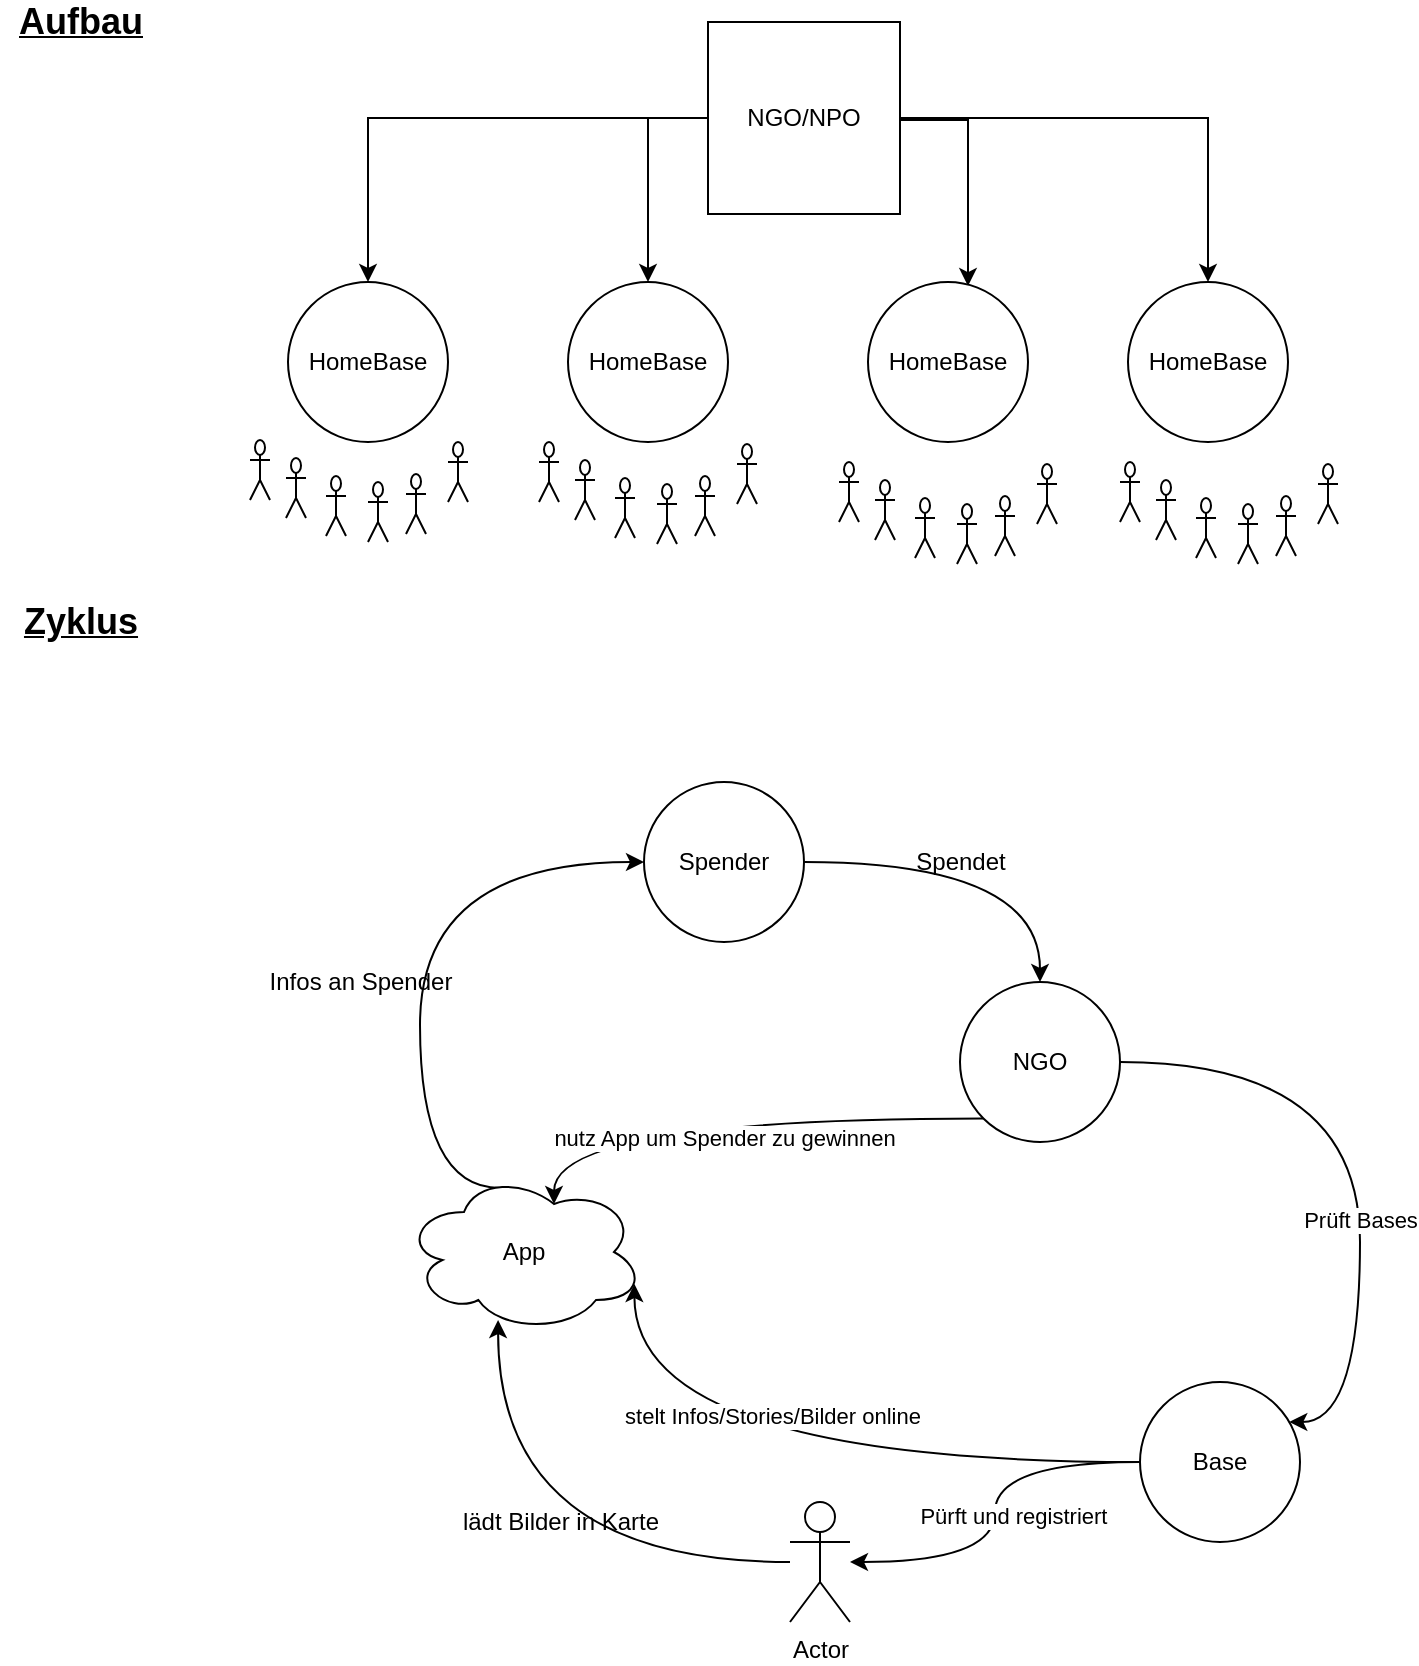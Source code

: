 <mxfile version="17.4.0" type="device"><diagram id="vb3jK253EbeHsrnJpRCn" name="Page-1"><mxGraphModel dx="1422" dy="705" grid="1" gridSize="10" guides="1" tooltips="1" connect="1" arrows="1" fold="1" page="1" pageScale="1" pageWidth="827" pageHeight="1169" math="0" shadow="0"><root><mxCell id="0"/><mxCell id="1" parent="0"/><mxCell id="FfaDYYnqMwmOrpoc7d9G-9" style="edgeStyle=orthogonalEdgeStyle;rounded=0;orthogonalLoop=1;jettySize=auto;html=1;entryX=0.5;entryY=0;entryDx=0;entryDy=0;" edge="1" parent="1" source="FfaDYYnqMwmOrpoc7d9G-1" target="FfaDYYnqMwmOrpoc7d9G-2"><mxGeometry relative="1" as="geometry"/></mxCell><mxCell id="FfaDYYnqMwmOrpoc7d9G-10" style="edgeStyle=orthogonalEdgeStyle;rounded=0;orthogonalLoop=1;jettySize=auto;html=1;entryX=0.5;entryY=0;entryDx=0;entryDy=0;" edge="1" parent="1" source="FfaDYYnqMwmOrpoc7d9G-1" target="FfaDYYnqMwmOrpoc7d9G-6"><mxGeometry relative="1" as="geometry"><Array as="points"><mxPoint x="344" y="78"/></Array></mxGeometry></mxCell><mxCell id="FfaDYYnqMwmOrpoc7d9G-11" style="edgeStyle=orthogonalEdgeStyle;rounded=0;orthogonalLoop=1;jettySize=auto;html=1;entryX=0.625;entryY=0.038;entryDx=0;entryDy=0;entryPerimeter=0;" edge="1" parent="1"><mxGeometry relative="1" as="geometry"><mxPoint x="470" y="79" as="sourcePoint"/><mxPoint x="504" y="162.04" as="targetPoint"/><Array as="points"><mxPoint x="504" y="79"/></Array></mxGeometry></mxCell><mxCell id="FfaDYYnqMwmOrpoc7d9G-12" style="edgeStyle=orthogonalEdgeStyle;rounded=0;orthogonalLoop=1;jettySize=auto;html=1;entryX=0.5;entryY=0;entryDx=0;entryDy=0;" edge="1" parent="1" source="FfaDYYnqMwmOrpoc7d9G-1" target="FfaDYYnqMwmOrpoc7d9G-8"><mxGeometry relative="1" as="geometry"/></mxCell><mxCell id="FfaDYYnqMwmOrpoc7d9G-1" value="NGO/NPO" style="whiteSpace=wrap;html=1;aspect=fixed;" vertex="1" parent="1"><mxGeometry x="374" y="30" width="96" height="96" as="geometry"/></mxCell><mxCell id="FfaDYYnqMwmOrpoc7d9G-2" value="HomeBase" style="ellipse;whiteSpace=wrap;html=1;aspect=fixed;" vertex="1" parent="1"><mxGeometry x="164" y="160" width="80" height="80" as="geometry"/></mxCell><mxCell id="FfaDYYnqMwmOrpoc7d9G-6" value="HomeBase" style="ellipse;whiteSpace=wrap;html=1;aspect=fixed;" vertex="1" parent="1"><mxGeometry x="304" y="160" width="80" height="80" as="geometry"/></mxCell><mxCell id="FfaDYYnqMwmOrpoc7d9G-7" value="HomeBase" style="ellipse;whiteSpace=wrap;html=1;aspect=fixed;" vertex="1" parent="1"><mxGeometry x="454" y="160" width="80" height="80" as="geometry"/></mxCell><mxCell id="FfaDYYnqMwmOrpoc7d9G-8" value="HomeBase" style="ellipse;whiteSpace=wrap;html=1;aspect=fixed;" vertex="1" parent="1"><mxGeometry x="584" y="160" width="80" height="80" as="geometry"/></mxCell><mxCell id="FfaDYYnqMwmOrpoc7d9G-23" value="" style="group" vertex="1" connectable="0" parent="1"><mxGeometry x="145" y="239" width="109" height="51" as="geometry"/></mxCell><mxCell id="FfaDYYnqMwmOrpoc7d9G-14" value="" style="shape=umlActor;verticalLabelPosition=bottom;verticalAlign=top;html=1;outlineConnect=0;" vertex="1" parent="FfaDYYnqMwmOrpoc7d9G-23"><mxGeometry x="18" y="9" width="10" height="30" as="geometry"/></mxCell><mxCell id="FfaDYYnqMwmOrpoc7d9G-15" value="" style="shape=umlActor;verticalLabelPosition=bottom;verticalAlign=top;html=1;outlineConnect=0;" vertex="1" parent="FfaDYYnqMwmOrpoc7d9G-23"><mxGeometry x="59" y="21" width="10" height="30" as="geometry"/></mxCell><mxCell id="FfaDYYnqMwmOrpoc7d9G-16" value="" style="shape=umlActor;verticalLabelPosition=bottom;verticalAlign=top;html=1;outlineConnect=0;" vertex="1" parent="FfaDYYnqMwmOrpoc7d9G-23"><mxGeometry x="78" y="17" width="10" height="30" as="geometry"/></mxCell><mxCell id="FfaDYYnqMwmOrpoc7d9G-17" value="" style="shape=umlActor;verticalLabelPosition=bottom;verticalAlign=top;html=1;outlineConnect=0;" vertex="1" parent="FfaDYYnqMwmOrpoc7d9G-23"><mxGeometry x="99" y="1" width="10" height="30" as="geometry"/></mxCell><mxCell id="FfaDYYnqMwmOrpoc7d9G-18" value="" style="shape=umlActor;verticalLabelPosition=bottom;verticalAlign=top;html=1;outlineConnect=0;" vertex="1" parent="FfaDYYnqMwmOrpoc7d9G-23"><mxGeometry width="10" height="30" as="geometry"/></mxCell><mxCell id="FfaDYYnqMwmOrpoc7d9G-19" value="" style="shape=umlActor;verticalLabelPosition=bottom;verticalAlign=top;html=1;outlineConnect=0;" vertex="1" parent="FfaDYYnqMwmOrpoc7d9G-23"><mxGeometry x="38" y="18" width="10" height="30" as="geometry"/></mxCell><mxCell id="FfaDYYnqMwmOrpoc7d9G-24" value="" style="group" vertex="1" connectable="0" parent="1"><mxGeometry x="289.5" y="240" width="109" height="51" as="geometry"/></mxCell><mxCell id="FfaDYYnqMwmOrpoc7d9G-25" value="" style="shape=umlActor;verticalLabelPosition=bottom;verticalAlign=top;html=1;outlineConnect=0;" vertex="1" parent="FfaDYYnqMwmOrpoc7d9G-24"><mxGeometry x="18" y="9" width="10" height="30" as="geometry"/></mxCell><mxCell id="FfaDYYnqMwmOrpoc7d9G-26" value="" style="shape=umlActor;verticalLabelPosition=bottom;verticalAlign=top;html=1;outlineConnect=0;" vertex="1" parent="FfaDYYnqMwmOrpoc7d9G-24"><mxGeometry x="59" y="21" width="10" height="30" as="geometry"/></mxCell><mxCell id="FfaDYYnqMwmOrpoc7d9G-27" value="" style="shape=umlActor;verticalLabelPosition=bottom;verticalAlign=top;html=1;outlineConnect=0;" vertex="1" parent="FfaDYYnqMwmOrpoc7d9G-24"><mxGeometry x="78" y="17" width="10" height="30" as="geometry"/></mxCell><mxCell id="FfaDYYnqMwmOrpoc7d9G-28" value="" style="shape=umlActor;verticalLabelPosition=bottom;verticalAlign=top;html=1;outlineConnect=0;" vertex="1" parent="FfaDYYnqMwmOrpoc7d9G-24"><mxGeometry x="99" y="1" width="10" height="30" as="geometry"/></mxCell><mxCell id="FfaDYYnqMwmOrpoc7d9G-29" value="" style="shape=umlActor;verticalLabelPosition=bottom;verticalAlign=top;html=1;outlineConnect=0;" vertex="1" parent="FfaDYYnqMwmOrpoc7d9G-24"><mxGeometry width="10" height="30" as="geometry"/></mxCell><mxCell id="FfaDYYnqMwmOrpoc7d9G-30" value="" style="shape=umlActor;verticalLabelPosition=bottom;verticalAlign=top;html=1;outlineConnect=0;" vertex="1" parent="FfaDYYnqMwmOrpoc7d9G-24"><mxGeometry x="38" y="18" width="10" height="30" as="geometry"/></mxCell><mxCell id="FfaDYYnqMwmOrpoc7d9G-31" value="" style="group" vertex="1" connectable="0" parent="1"><mxGeometry x="439.5" y="250" width="109" height="51" as="geometry"/></mxCell><mxCell id="FfaDYYnqMwmOrpoc7d9G-32" value="" style="shape=umlActor;verticalLabelPosition=bottom;verticalAlign=top;html=1;outlineConnect=0;" vertex="1" parent="FfaDYYnqMwmOrpoc7d9G-31"><mxGeometry x="18" y="9" width="10" height="30" as="geometry"/></mxCell><mxCell id="FfaDYYnqMwmOrpoc7d9G-33" value="" style="shape=umlActor;verticalLabelPosition=bottom;verticalAlign=top;html=1;outlineConnect=0;" vertex="1" parent="FfaDYYnqMwmOrpoc7d9G-31"><mxGeometry x="59" y="21" width="10" height="30" as="geometry"/></mxCell><mxCell id="FfaDYYnqMwmOrpoc7d9G-34" value="" style="shape=umlActor;verticalLabelPosition=bottom;verticalAlign=top;html=1;outlineConnect=0;" vertex="1" parent="FfaDYYnqMwmOrpoc7d9G-31"><mxGeometry x="78" y="17" width="10" height="30" as="geometry"/></mxCell><mxCell id="FfaDYYnqMwmOrpoc7d9G-35" value="" style="shape=umlActor;verticalLabelPosition=bottom;verticalAlign=top;html=1;outlineConnect=0;" vertex="1" parent="FfaDYYnqMwmOrpoc7d9G-31"><mxGeometry x="99" y="1" width="10" height="30" as="geometry"/></mxCell><mxCell id="FfaDYYnqMwmOrpoc7d9G-36" value="" style="shape=umlActor;verticalLabelPosition=bottom;verticalAlign=top;html=1;outlineConnect=0;" vertex="1" parent="FfaDYYnqMwmOrpoc7d9G-31"><mxGeometry width="10" height="30" as="geometry"/></mxCell><mxCell id="FfaDYYnqMwmOrpoc7d9G-37" value="" style="shape=umlActor;verticalLabelPosition=bottom;verticalAlign=top;html=1;outlineConnect=0;" vertex="1" parent="FfaDYYnqMwmOrpoc7d9G-31"><mxGeometry x="38" y="18" width="10" height="30" as="geometry"/></mxCell><mxCell id="FfaDYYnqMwmOrpoc7d9G-38" value="" style="group" vertex="1" connectable="0" parent="1"><mxGeometry x="580" y="250" width="109" height="51" as="geometry"/></mxCell><mxCell id="FfaDYYnqMwmOrpoc7d9G-39" value="" style="shape=umlActor;verticalLabelPosition=bottom;verticalAlign=top;html=1;outlineConnect=0;" vertex="1" parent="FfaDYYnqMwmOrpoc7d9G-38"><mxGeometry x="18" y="9" width="10" height="30" as="geometry"/></mxCell><mxCell id="FfaDYYnqMwmOrpoc7d9G-40" value="" style="shape=umlActor;verticalLabelPosition=bottom;verticalAlign=top;html=1;outlineConnect=0;" vertex="1" parent="FfaDYYnqMwmOrpoc7d9G-38"><mxGeometry x="59" y="21" width="10" height="30" as="geometry"/></mxCell><mxCell id="FfaDYYnqMwmOrpoc7d9G-41" value="" style="shape=umlActor;verticalLabelPosition=bottom;verticalAlign=top;html=1;outlineConnect=0;" vertex="1" parent="FfaDYYnqMwmOrpoc7d9G-38"><mxGeometry x="78" y="17" width="10" height="30" as="geometry"/></mxCell><mxCell id="FfaDYYnqMwmOrpoc7d9G-42" value="" style="shape=umlActor;verticalLabelPosition=bottom;verticalAlign=top;html=1;outlineConnect=0;" vertex="1" parent="FfaDYYnqMwmOrpoc7d9G-38"><mxGeometry x="99" y="1" width="10" height="30" as="geometry"/></mxCell><mxCell id="FfaDYYnqMwmOrpoc7d9G-43" value="" style="shape=umlActor;verticalLabelPosition=bottom;verticalAlign=top;html=1;outlineConnect=0;" vertex="1" parent="FfaDYYnqMwmOrpoc7d9G-38"><mxGeometry width="10" height="30" as="geometry"/></mxCell><mxCell id="FfaDYYnqMwmOrpoc7d9G-44" value="" style="shape=umlActor;verticalLabelPosition=bottom;verticalAlign=top;html=1;outlineConnect=0;" vertex="1" parent="FfaDYYnqMwmOrpoc7d9G-38"><mxGeometry x="38" y="18" width="10" height="30" as="geometry"/></mxCell><mxCell id="FfaDYYnqMwmOrpoc7d9G-45" value="&lt;font style=&quot;font-size: 18px&quot;&gt;&lt;u&gt;&lt;b&gt;Aufbau&lt;/b&gt;&lt;/u&gt;&lt;/font&gt;" style="text;html=1;align=center;verticalAlign=middle;resizable=0;points=[];autosize=1;strokeColor=none;fillColor=none;" vertex="1" parent="1"><mxGeometry x="20" y="20" width="80" height="20" as="geometry"/></mxCell><mxCell id="FfaDYYnqMwmOrpoc7d9G-46" value="&lt;font style=&quot;font-size: 18px&quot;&gt;&lt;u&gt;&lt;b&gt;Zyklus&lt;/b&gt;&lt;/u&gt;&lt;/font&gt;" style="text;html=1;align=center;verticalAlign=middle;resizable=0;points=[];autosize=1;strokeColor=none;fillColor=none;" vertex="1" parent="1"><mxGeometry x="25" y="320" width="70" height="20" as="geometry"/></mxCell><mxCell id="FfaDYYnqMwmOrpoc7d9G-50" style="edgeStyle=orthogonalEdgeStyle;rounded=0;orthogonalLoop=1;jettySize=auto;html=1;entryX=0.5;entryY=0;entryDx=0;entryDy=0;elbow=vertical;curved=1;" edge="1" parent="1" source="FfaDYYnqMwmOrpoc7d9G-48" target="FfaDYYnqMwmOrpoc7d9G-49"><mxGeometry relative="1" as="geometry"/></mxCell><mxCell id="FfaDYYnqMwmOrpoc7d9G-48" value="Spender" style="ellipse;whiteSpace=wrap;html=1;aspect=fixed;" vertex="1" parent="1"><mxGeometry x="342" y="410" width="80" height="80" as="geometry"/></mxCell><mxCell id="FfaDYYnqMwmOrpoc7d9G-55" style="edgeStyle=orthogonalEdgeStyle;curved=1;rounded=0;orthogonalLoop=1;jettySize=auto;html=1;elbow=vertical;" edge="1" parent="1" source="FfaDYYnqMwmOrpoc7d9G-49" target="FfaDYYnqMwmOrpoc7d9G-54"><mxGeometry relative="1" as="geometry"><Array as="points"><mxPoint x="700" y="550"/><mxPoint x="700" y="730"/></Array></mxGeometry></mxCell><mxCell id="FfaDYYnqMwmOrpoc7d9G-56" value="Prüft Bases" style="edgeLabel;html=1;align=center;verticalAlign=middle;resizable=0;points=[];" vertex="1" connectable="0" parent="FfaDYYnqMwmOrpoc7d9G-55"><mxGeometry x="-0.292" y="-11" relative="1" as="geometry"><mxPoint x="1" y="68" as="offset"/></mxGeometry></mxCell><mxCell id="FfaDYYnqMwmOrpoc7d9G-67" style="edgeStyle=orthogonalEdgeStyle;curved=1;rounded=0;orthogonalLoop=1;jettySize=auto;html=1;exitX=0;exitY=1;exitDx=0;exitDy=0;entryX=0.625;entryY=0.2;entryDx=0;entryDy=0;entryPerimeter=0;elbow=vertical;" edge="1" parent="1" source="FfaDYYnqMwmOrpoc7d9G-49" target="FfaDYYnqMwmOrpoc7d9G-64"><mxGeometry relative="1" as="geometry"/></mxCell><mxCell id="FfaDYYnqMwmOrpoc7d9G-68" value="nutz App um Spender zu gewinnen" style="edgeLabel;html=1;align=center;verticalAlign=middle;resizable=0;points=[];" vertex="1" connectable="0" parent="FfaDYYnqMwmOrpoc7d9G-67"><mxGeometry x="0.008" y="9" relative="1" as="geometry"><mxPoint as="offset"/></mxGeometry></mxCell><mxCell id="FfaDYYnqMwmOrpoc7d9G-49" value="NGO" style="ellipse;whiteSpace=wrap;html=1;aspect=fixed;" vertex="1" parent="1"><mxGeometry x="500" y="510" width="80" height="80" as="geometry"/></mxCell><mxCell id="FfaDYYnqMwmOrpoc7d9G-53" value="Spendet" style="text;html=1;align=center;verticalAlign=middle;resizable=0;points=[];autosize=1;strokeColor=none;fillColor=none;" vertex="1" parent="1"><mxGeometry x="470" y="440" width="60" height="20" as="geometry"/></mxCell><mxCell id="FfaDYYnqMwmOrpoc7d9G-58" style="edgeStyle=orthogonalEdgeStyle;curved=1;rounded=0;orthogonalLoop=1;jettySize=auto;html=1;elbow=vertical;" edge="1" parent="1" source="FfaDYYnqMwmOrpoc7d9G-54" target="FfaDYYnqMwmOrpoc7d9G-57"><mxGeometry relative="1" as="geometry"/></mxCell><mxCell id="FfaDYYnqMwmOrpoc7d9G-59" value="Pürft und registriert&amp;nbsp;" style="edgeLabel;html=1;align=center;verticalAlign=middle;resizable=0;points=[];" vertex="1" connectable="0" parent="FfaDYYnqMwmOrpoc7d9G-58"><mxGeometry x="0.023" y="10" relative="1" as="geometry"><mxPoint as="offset"/></mxGeometry></mxCell><mxCell id="FfaDYYnqMwmOrpoc7d9G-71" style="edgeStyle=orthogonalEdgeStyle;curved=1;rounded=0;orthogonalLoop=1;jettySize=auto;html=1;entryX=0.96;entryY=0.7;entryDx=0;entryDy=0;entryPerimeter=0;elbow=vertical;" edge="1" parent="1" source="FfaDYYnqMwmOrpoc7d9G-54" target="FfaDYYnqMwmOrpoc7d9G-64"><mxGeometry relative="1" as="geometry"/></mxCell><mxCell id="FfaDYYnqMwmOrpoc7d9G-72" value="stelt Infos/Stories/Bilder online" style="edgeLabel;html=1;align=center;verticalAlign=middle;resizable=0;points=[];" vertex="1" connectable="0" parent="FfaDYYnqMwmOrpoc7d9G-71"><mxGeometry x="0.077" y="-23" relative="1" as="geometry"><mxPoint as="offset"/></mxGeometry></mxCell><mxCell id="FfaDYYnqMwmOrpoc7d9G-54" value="Base" style="ellipse;whiteSpace=wrap;html=1;aspect=fixed;" vertex="1" parent="1"><mxGeometry x="590" y="710" width="80" height="80" as="geometry"/></mxCell><mxCell id="FfaDYYnqMwmOrpoc7d9G-69" style="edgeStyle=orthogonalEdgeStyle;curved=1;rounded=0;orthogonalLoop=1;jettySize=auto;html=1;entryX=0.392;entryY=0.925;entryDx=0;entryDy=0;entryPerimeter=0;elbow=vertical;" edge="1" parent="1" source="FfaDYYnqMwmOrpoc7d9G-57" target="FfaDYYnqMwmOrpoc7d9G-64"><mxGeometry relative="1" as="geometry"/></mxCell><mxCell id="FfaDYYnqMwmOrpoc7d9G-57" value="Actor" style="shape=umlActor;verticalLabelPosition=bottom;verticalAlign=top;html=1;outlineConnect=0;" vertex="1" parent="1"><mxGeometry x="415" y="770" width="30" height="60" as="geometry"/></mxCell><mxCell id="FfaDYYnqMwmOrpoc7d9G-65" style="edgeStyle=orthogonalEdgeStyle;curved=1;rounded=0;orthogonalLoop=1;jettySize=auto;html=1;entryX=0;entryY=0.5;entryDx=0;entryDy=0;elbow=vertical;exitX=0.4;exitY=0.1;exitDx=0;exitDy=0;exitPerimeter=0;" edge="1" parent="1" source="FfaDYYnqMwmOrpoc7d9G-64" target="FfaDYYnqMwmOrpoc7d9G-48"><mxGeometry relative="1" as="geometry"><Array as="points"><mxPoint x="230" y="613"/><mxPoint x="230" y="450"/></Array></mxGeometry></mxCell><mxCell id="FfaDYYnqMwmOrpoc7d9G-64" value="App" style="ellipse;shape=cloud;whiteSpace=wrap;html=1;" vertex="1" parent="1"><mxGeometry x="222" y="605" width="120" height="80" as="geometry"/></mxCell><mxCell id="FfaDYYnqMwmOrpoc7d9G-66" value="Infos an Spender" style="text;html=1;align=center;verticalAlign=middle;resizable=0;points=[];autosize=1;strokeColor=none;fillColor=none;" vertex="1" parent="1"><mxGeometry x="145" y="500" width="110" height="20" as="geometry"/></mxCell><mxCell id="FfaDYYnqMwmOrpoc7d9G-70" value="lädt Bilder in Karte" style="text;html=1;align=center;verticalAlign=middle;resizable=0;points=[];autosize=1;strokeColor=none;fillColor=none;" vertex="1" parent="1"><mxGeometry x="245" y="770" width="110" height="20" as="geometry"/></mxCell></root></mxGraphModel></diagram></mxfile>